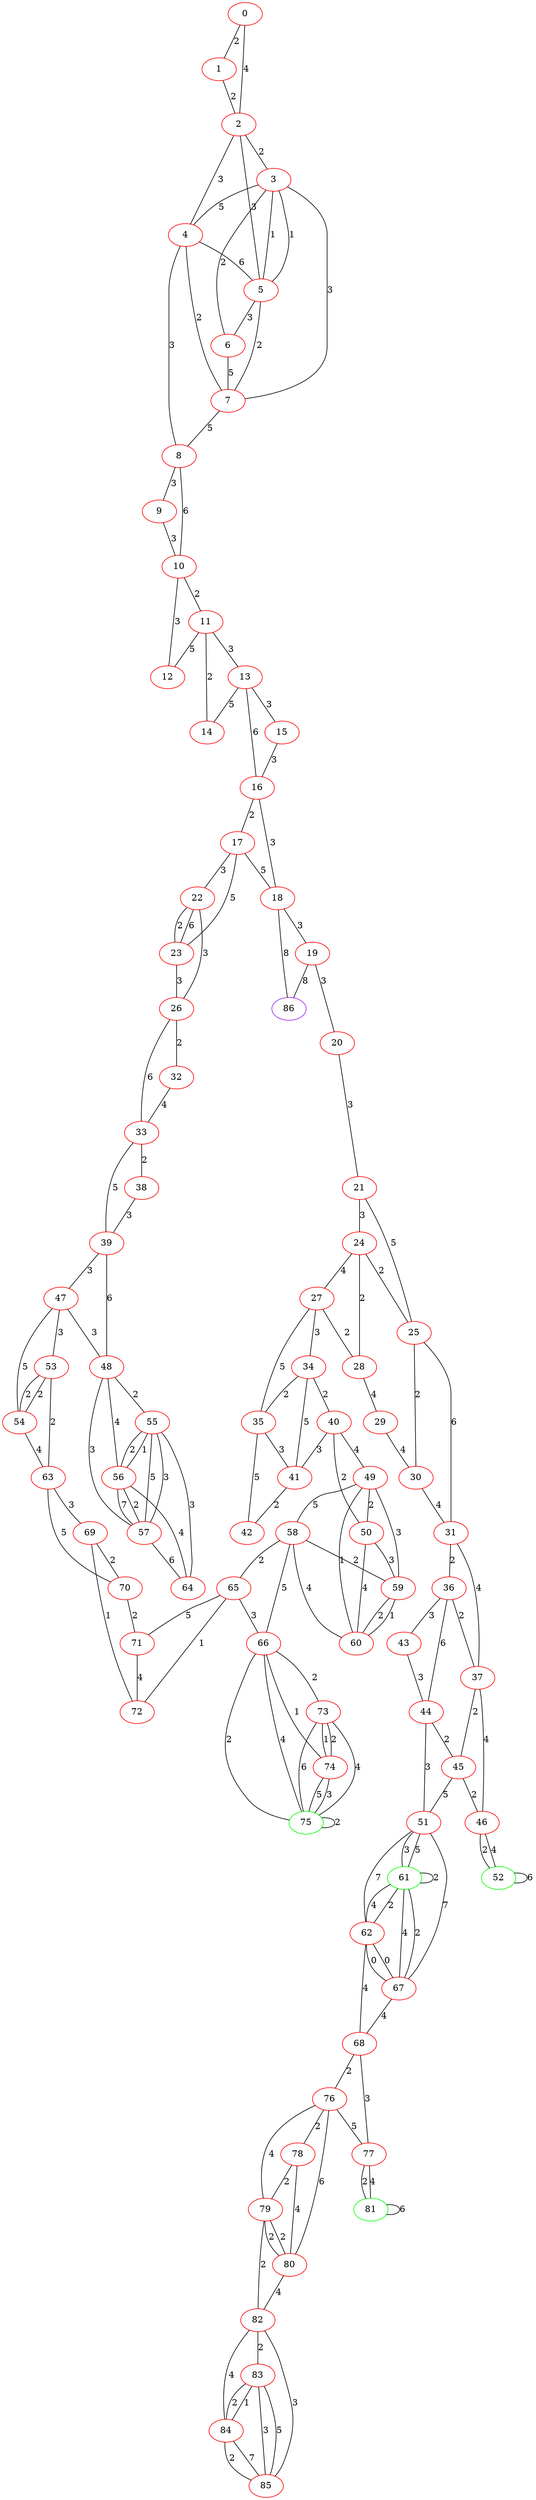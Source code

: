 graph "" {
0 [color=red, weight=1];
1 [color=red, weight=1];
2 [color=red, weight=1];
3 [color=red, weight=1];
4 [color=red, weight=1];
5 [color=red, weight=1];
6 [color=red, weight=1];
7 [color=red, weight=1];
8 [color=red, weight=1];
9 [color=red, weight=1];
10 [color=red, weight=1];
11 [color=red, weight=1];
12 [color=red, weight=1];
13 [color=red, weight=1];
14 [color=red, weight=1];
15 [color=red, weight=1];
16 [color=red, weight=1];
17 [color=red, weight=1];
18 [color=red, weight=1];
19 [color=red, weight=1];
20 [color=red, weight=1];
21 [color=red, weight=1];
22 [color=red, weight=1];
23 [color=red, weight=1];
24 [color=red, weight=1];
25 [color=red, weight=1];
26 [color=red, weight=1];
27 [color=red, weight=1];
28 [color=red, weight=1];
29 [color=red, weight=1];
30 [color=red, weight=1];
31 [color=red, weight=1];
32 [color=red, weight=1];
33 [color=red, weight=1];
34 [color=red, weight=1];
35 [color=red, weight=1];
36 [color=red, weight=1];
37 [color=red, weight=1];
38 [color=red, weight=1];
39 [color=red, weight=1];
40 [color=red, weight=1];
41 [color=red, weight=1];
42 [color=red, weight=1];
43 [color=red, weight=1];
44 [color=red, weight=1];
45 [color=red, weight=1];
46 [color=red, weight=1];
47 [color=red, weight=1];
48 [color=red, weight=1];
49 [color=red, weight=1];
50 [color=red, weight=1];
51 [color=red, weight=1];
52 [color=green, weight=2];
53 [color=red, weight=1];
54 [color=red, weight=1];
55 [color=red, weight=1];
56 [color=red, weight=1];
57 [color=red, weight=1];
58 [color=red, weight=1];
59 [color=red, weight=1];
60 [color=red, weight=1];
61 [color=green, weight=2];
62 [color=red, weight=1];
63 [color=red, weight=1];
64 [color=red, weight=1];
65 [color=red, weight=1];
66 [color=red, weight=1];
67 [color=red, weight=1];
68 [color=red, weight=1];
69 [color=red, weight=1];
70 [color=red, weight=1];
71 [color=red, weight=1];
72 [color=red, weight=1];
73 [color=red, weight=1];
74 [color=red, weight=1];
75 [color=green, weight=2];
76 [color=red, weight=1];
77 [color=red, weight=1];
78 [color=red, weight=1];
79 [color=red, weight=1];
80 [color=red, weight=1];
81 [color=green, weight=2];
82 [color=red, weight=1];
83 [color=red, weight=1];
84 [color=red, weight=1];
85 [color=red, weight=1];
86 [color=purple, weight=4];
0 -- 1  [key=0, label=2];
0 -- 2  [key=0, label=4];
1 -- 2  [key=0, label=2];
2 -- 3  [key=0, label=2];
2 -- 4  [key=0, label=3];
2 -- 5  [key=0, label=3];
3 -- 4  [key=0, label=5];
3 -- 5  [key=0, label=1];
3 -- 5  [key=1, label=1];
3 -- 6  [key=0, label=2];
3 -- 7  [key=0, label=3];
4 -- 8  [key=0, label=3];
4 -- 5  [key=0, label=6];
4 -- 7  [key=0, label=2];
5 -- 6  [key=0, label=3];
5 -- 7  [key=0, label=2];
6 -- 7  [key=0, label=5];
7 -- 8  [key=0, label=5];
8 -- 9  [key=0, label=3];
8 -- 10  [key=0, label=6];
9 -- 10  [key=0, label=3];
10 -- 11  [key=0, label=2];
10 -- 12  [key=0, label=3];
11 -- 12  [key=0, label=5];
11 -- 13  [key=0, label=3];
11 -- 14  [key=0, label=2];
13 -- 16  [key=0, label=6];
13 -- 14  [key=0, label=5];
13 -- 15  [key=0, label=3];
15 -- 16  [key=0, label=3];
16 -- 17  [key=0, label=2];
16 -- 18  [key=0, label=3];
17 -- 18  [key=0, label=5];
17 -- 22  [key=0, label=3];
17 -- 23  [key=0, label=5];
18 -- 19  [key=0, label=3];
18 -- 86  [key=0, label=8];
19 -- 20  [key=0, label=3];
19 -- 86  [key=0, label=8];
20 -- 21  [key=0, label=3];
21 -- 24  [key=0, label=3];
21 -- 25  [key=0, label=5];
22 -- 26  [key=0, label=3];
22 -- 23  [key=0, label=6];
22 -- 23  [key=1, label=2];
23 -- 26  [key=0, label=3];
24 -- 25  [key=0, label=2];
24 -- 27  [key=0, label=4];
24 -- 28  [key=0, label=2];
25 -- 30  [key=0, label=2];
25 -- 31  [key=0, label=6];
26 -- 32  [key=0, label=2];
26 -- 33  [key=0, label=6];
27 -- 34  [key=0, label=3];
27 -- 35  [key=0, label=5];
27 -- 28  [key=0, label=2];
28 -- 29  [key=0, label=4];
29 -- 30  [key=0, label=4];
30 -- 31  [key=0, label=4];
31 -- 36  [key=0, label=2];
31 -- 37  [key=0, label=4];
32 -- 33  [key=0, label=4];
33 -- 38  [key=0, label=2];
33 -- 39  [key=0, label=5];
34 -- 40  [key=0, label=2];
34 -- 35  [key=0, label=2];
34 -- 41  [key=0, label=5];
35 -- 41  [key=0, label=3];
35 -- 42  [key=0, label=5];
36 -- 43  [key=0, label=3];
36 -- 44  [key=0, label=6];
36 -- 37  [key=0, label=2];
37 -- 45  [key=0, label=2];
37 -- 46  [key=0, label=4];
38 -- 39  [key=0, label=3];
39 -- 48  [key=0, label=6];
39 -- 47  [key=0, label=3];
40 -- 49  [key=0, label=4];
40 -- 50  [key=0, label=2];
40 -- 41  [key=0, label=3];
41 -- 42  [key=0, label=2];
43 -- 44  [key=0, label=3];
44 -- 51  [key=0, label=3];
44 -- 45  [key=0, label=2];
45 -- 51  [key=0, label=5];
45 -- 46  [key=0, label=2];
46 -- 52  [key=0, label=2];
46 -- 52  [key=1, label=4];
47 -- 48  [key=0, label=3];
47 -- 53  [key=0, label=3];
47 -- 54  [key=0, label=5];
48 -- 56  [key=0, label=4];
48 -- 57  [key=0, label=3];
48 -- 55  [key=0, label=2];
49 -- 50  [key=0, label=2];
49 -- 59  [key=0, label=3];
49 -- 60  [key=0, label=1];
49 -- 58  [key=0, label=5];
50 -- 59  [key=0, label=3];
50 -- 60  [key=0, label=4];
51 -- 67  [key=0, label=7];
51 -- 61  [key=0, label=3];
51 -- 61  [key=1, label=5];
51 -- 62  [key=0, label=7];
52 -- 52  [key=0, label=6];
53 -- 54  [key=0, label=2];
53 -- 54  [key=1, label=2];
53 -- 63  [key=0, label=2];
54 -- 63  [key=0, label=4];
55 -- 56  [key=0, label=2];
55 -- 56  [key=1, label=1];
55 -- 64  [key=0, label=3];
55 -- 57  [key=0, label=5];
55 -- 57  [key=1, label=3];
56 -- 57  [key=0, label=7];
56 -- 57  [key=1, label=2];
56 -- 64  [key=0, label=4];
57 -- 64  [key=0, label=6];
58 -- 66  [key=0, label=5];
58 -- 59  [key=0, label=2];
58 -- 60  [key=0, label=4];
58 -- 65  [key=0, label=2];
59 -- 60  [key=0, label=2];
59 -- 60  [key=1, label=1];
61 -- 67  [key=0, label=4];
61 -- 67  [key=1, label=2];
61 -- 61  [key=0, label=2];
61 -- 62  [key=0, label=4];
61 -- 62  [key=1, label=2];
62 -- 67  [key=0, label=0];
62 -- 67  [key=1, label=0];
62 -- 68  [key=0, label=4];
63 -- 70  [key=0, label=5];
63 -- 69  [key=0, label=3];
65 -- 72  [key=0, label=1];
65 -- 66  [key=0, label=3];
65 -- 71  [key=0, label=5];
66 -- 75  [key=0, label=2];
66 -- 75  [key=1, label=4];
66 -- 74  [key=0, label=1];
66 -- 73  [key=0, label=2];
67 -- 68  [key=0, label=4];
68 -- 76  [key=0, label=2];
68 -- 77  [key=0, label=3];
69 -- 72  [key=0, label=1];
69 -- 70  [key=0, label=2];
70 -- 71  [key=0, label=2];
71 -- 72  [key=0, label=4];
73 -- 74  [key=0, label=2];
73 -- 74  [key=1, label=1];
73 -- 75  [key=0, label=4];
73 -- 75  [key=1, label=6];
74 -- 75  [key=0, label=3];
74 -- 75  [key=1, label=5];
75 -- 75  [key=0, label=2];
76 -- 80  [key=0, label=6];
76 -- 77  [key=0, label=5];
76 -- 78  [key=0, label=2];
76 -- 79  [key=0, label=4];
77 -- 81  [key=0, label=2];
77 -- 81  [key=1, label=4];
78 -- 80  [key=0, label=4];
78 -- 79  [key=0, label=2];
79 -- 80  [key=0, label=2];
79 -- 80  [key=1, label=2];
79 -- 82  [key=0, label=2];
80 -- 82  [key=0, label=4];
81 -- 81  [key=0, label=6];
82 -- 83  [key=0, label=2];
82 -- 84  [key=0, label=4];
82 -- 85  [key=0, label=3];
83 -- 84  [key=0, label=1];
83 -- 84  [key=1, label=2];
83 -- 85  [key=0, label=3];
83 -- 85  [key=1, label=5];
84 -- 85  [key=0, label=2];
84 -- 85  [key=1, label=7];
}
